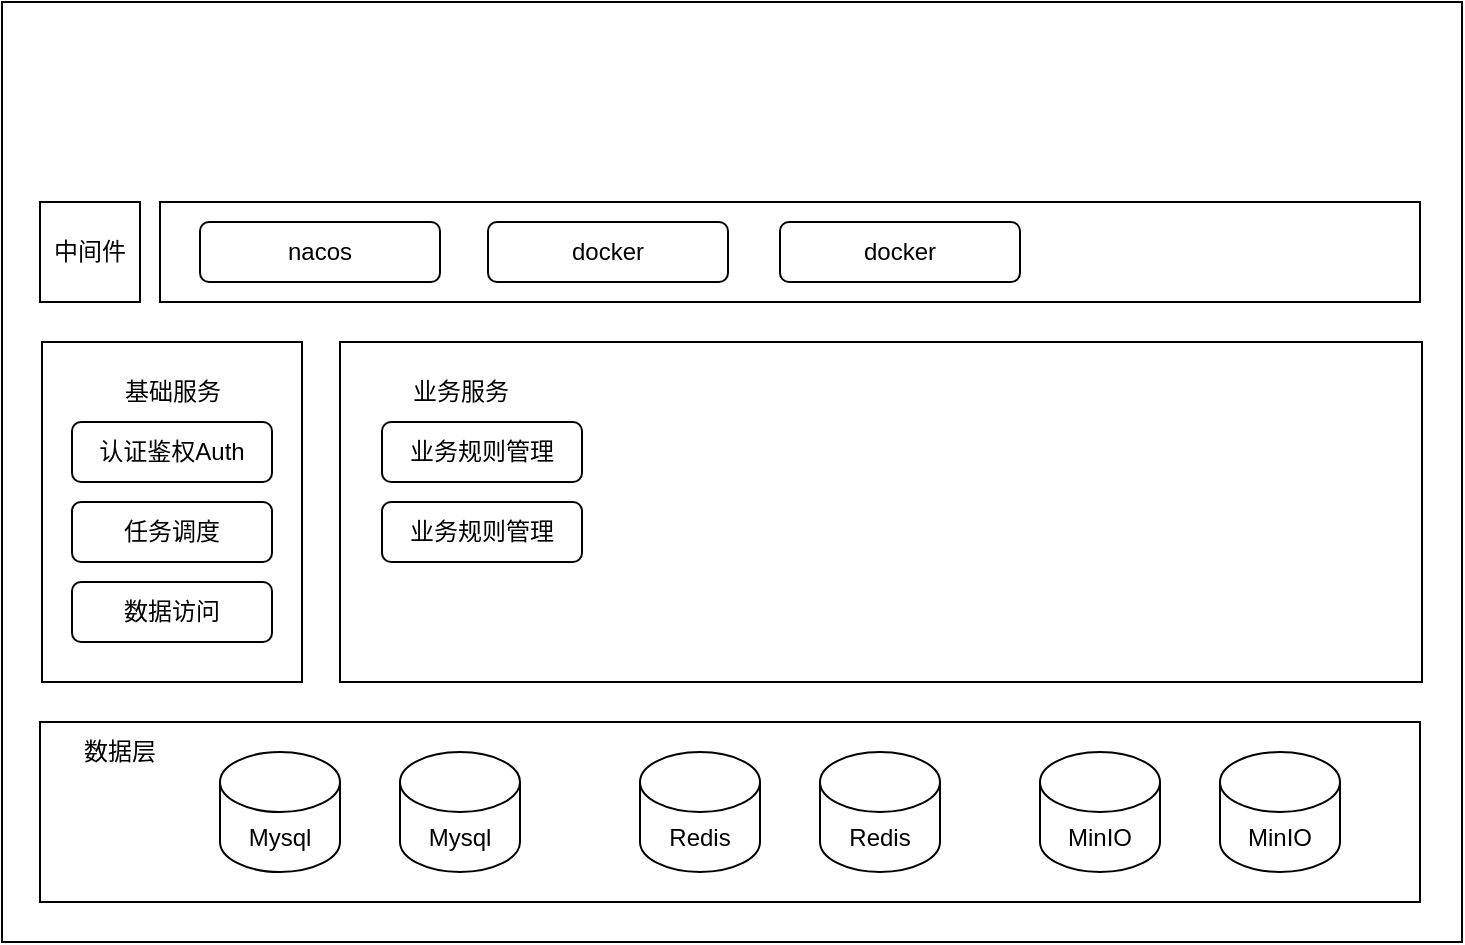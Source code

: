 <mxfile version="24.5.3" type="github">
  <diagram name="第 1 页" id="zqUAOEaz19EFo88n6Xfu">
    <mxGraphModel dx="1075" dy="464" grid="1" gridSize="10" guides="1" tooltips="1" connect="1" arrows="1" fold="1" page="1" pageScale="1" pageWidth="827" pageHeight="1169" math="0" shadow="0">
      <root>
        <mxCell id="0" />
        <mxCell id="1" parent="0" />
        <mxCell id="J7e16loEIpS3EIJHLEXg-1" value="" style="rounded=0;whiteSpace=wrap;html=1;" vertex="1" parent="1">
          <mxGeometry x="40" y="150" width="730" height="470" as="geometry" />
        </mxCell>
        <mxCell id="J7e16loEIpS3EIJHLEXg-3" value="" style="rounded=0;whiteSpace=wrap;html=1;" vertex="1" parent="1">
          <mxGeometry x="59" y="510" width="690" height="90" as="geometry" />
        </mxCell>
        <mxCell id="J7e16loEIpS3EIJHLEXg-7" value="" style="rounded=0;whiteSpace=wrap;html=1;" vertex="1" parent="1">
          <mxGeometry x="60" y="320" width="130" height="170" as="geometry" />
        </mxCell>
        <mxCell id="J7e16loEIpS3EIJHLEXg-12" value="中间件" style="rounded=0;whiteSpace=wrap;html=1;" vertex="1" parent="1">
          <mxGeometry x="59" y="250" width="50" height="50" as="geometry" />
        </mxCell>
        <mxCell id="J7e16loEIpS3EIJHLEXg-13" value="" style="rounded=0;whiteSpace=wrap;html=1;" vertex="1" parent="1">
          <mxGeometry x="119" y="250" width="630" height="50" as="geometry" />
        </mxCell>
        <mxCell id="J7e16loEIpS3EIJHLEXg-14" value="nacos" style="rounded=1;whiteSpace=wrap;html=1;" vertex="1" parent="1">
          <mxGeometry x="139" y="260" width="120" height="30" as="geometry" />
        </mxCell>
        <mxCell id="J7e16loEIpS3EIJHLEXg-15" value="docker" style="rounded=1;whiteSpace=wrap;html=1;" vertex="1" parent="1">
          <mxGeometry x="283" y="260" width="120" height="30" as="geometry" />
        </mxCell>
        <mxCell id="J7e16loEIpS3EIJHLEXg-16" value="docker" style="rounded=1;whiteSpace=wrap;html=1;" vertex="1" parent="1">
          <mxGeometry x="429" y="260" width="120" height="30" as="geometry" />
        </mxCell>
        <mxCell id="J7e16loEIpS3EIJHLEXg-18" value="数据层" style="text;html=1;align=center;verticalAlign=middle;whiteSpace=wrap;rounded=0;" vertex="1" parent="1">
          <mxGeometry x="69" y="510" width="60" height="30" as="geometry" />
        </mxCell>
        <mxCell id="J7e16loEIpS3EIJHLEXg-19" value="Mysql" style="shape=cylinder3;whiteSpace=wrap;html=1;boundedLbl=1;backgroundOutline=1;size=15;" vertex="1" parent="1">
          <mxGeometry x="149" y="525" width="60" height="60" as="geometry" />
        </mxCell>
        <mxCell id="J7e16loEIpS3EIJHLEXg-20" value="Redis" style="shape=cylinder3;whiteSpace=wrap;html=1;boundedLbl=1;backgroundOutline=1;size=15;" vertex="1" parent="1">
          <mxGeometry x="359" y="525" width="60" height="60" as="geometry" />
        </mxCell>
        <mxCell id="J7e16loEIpS3EIJHLEXg-21" value="MinIO" style="shape=cylinder3;whiteSpace=wrap;html=1;boundedLbl=1;backgroundOutline=1;size=15;" vertex="1" parent="1">
          <mxGeometry x="559" y="525" width="60" height="60" as="geometry" />
        </mxCell>
        <mxCell id="J7e16loEIpS3EIJHLEXg-22" value="Mysql" style="shape=cylinder3;whiteSpace=wrap;html=1;boundedLbl=1;backgroundOutline=1;size=15;" vertex="1" parent="1">
          <mxGeometry x="239" y="525" width="60" height="60" as="geometry" />
        </mxCell>
        <mxCell id="J7e16loEIpS3EIJHLEXg-23" value="Redis" style="shape=cylinder3;whiteSpace=wrap;html=1;boundedLbl=1;backgroundOutline=1;size=15;" vertex="1" parent="1">
          <mxGeometry x="449" y="525" width="60" height="60" as="geometry" />
        </mxCell>
        <mxCell id="J7e16loEIpS3EIJHLEXg-24" value="MinIO" style="shape=cylinder3;whiteSpace=wrap;html=1;boundedLbl=1;backgroundOutline=1;size=15;" vertex="1" parent="1">
          <mxGeometry x="649" y="525" width="60" height="60" as="geometry" />
        </mxCell>
        <mxCell id="J7e16loEIpS3EIJHLEXg-25" value="基础服务" style="text;html=1;align=center;verticalAlign=middle;resizable=0;points=[];autosize=1;strokeColor=none;fillColor=none;" vertex="1" parent="1">
          <mxGeometry x="90" y="330" width="70" height="30" as="geometry" />
        </mxCell>
        <mxCell id="J7e16loEIpS3EIJHLEXg-28" value="认证鉴权Auth" style="rounded=1;whiteSpace=wrap;html=1;" vertex="1" parent="1">
          <mxGeometry x="75" y="360" width="100" height="30" as="geometry" />
        </mxCell>
        <mxCell id="J7e16loEIpS3EIJHLEXg-29" value="任务调度" style="rounded=1;whiteSpace=wrap;html=1;" vertex="1" parent="1">
          <mxGeometry x="75" y="400" width="100" height="30" as="geometry" />
        </mxCell>
        <mxCell id="J7e16loEIpS3EIJHLEXg-30" value="数据访问" style="rounded=1;whiteSpace=wrap;html=1;" vertex="1" parent="1">
          <mxGeometry x="75" y="440" width="100" height="30" as="geometry" />
        </mxCell>
        <mxCell id="J7e16loEIpS3EIJHLEXg-31" value="" style="rounded=0;whiteSpace=wrap;html=1;" vertex="1" parent="1">
          <mxGeometry x="209" y="320" width="541" height="170" as="geometry" />
        </mxCell>
        <mxCell id="J7e16loEIpS3EIJHLEXg-32" value="业务服务" style="text;html=1;align=center;verticalAlign=middle;resizable=0;points=[];autosize=1;strokeColor=none;fillColor=none;" vertex="1" parent="1">
          <mxGeometry x="234" y="330" width="70" height="30" as="geometry" />
        </mxCell>
        <mxCell id="J7e16loEIpS3EIJHLEXg-33" value="业务规则管理" style="rounded=1;whiteSpace=wrap;html=1;" vertex="1" parent="1">
          <mxGeometry x="230" y="360" width="100" height="30" as="geometry" />
        </mxCell>
        <mxCell id="J7e16loEIpS3EIJHLEXg-34" value="业务规则管理" style="rounded=1;whiteSpace=wrap;html=1;" vertex="1" parent="1">
          <mxGeometry x="230" y="400" width="100" height="30" as="geometry" />
        </mxCell>
      </root>
    </mxGraphModel>
  </diagram>
</mxfile>
